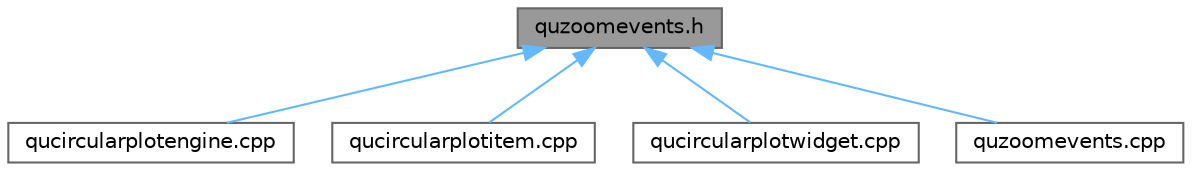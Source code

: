 digraph "quzoomevents.h"
{
 // LATEX_PDF_SIZE
  bgcolor="transparent";
  edge [fontname=Helvetica,fontsize=10,labelfontname=Helvetica,labelfontsize=10];
  node [fontname=Helvetica,fontsize=10,shape=box,height=0.2,width=0.4];
  Node1 [label="quzoomevents.h",height=0.2,width=0.4,color="gray40", fillcolor="grey60", style="filled", fontcolor="black",tooltip=" "];
  Node1 -> Node2 [dir="back",color="steelblue1",style="solid"];
  Node2 [label="qucircularplotengine.cpp",height=0.2,width=0.4,color="grey40", fillcolor="white", style="filled",URL="$qucircularplotengine_8cpp.html",tooltip=" "];
  Node1 -> Node3 [dir="back",color="steelblue1",style="solid"];
  Node3 [label="qucircularplotitem.cpp",height=0.2,width=0.4,color="grey40", fillcolor="white", style="filled",URL="$qucircularplotitem_8cpp.html",tooltip=" "];
  Node1 -> Node4 [dir="back",color="steelblue1",style="solid"];
  Node4 [label="qucircularplotwidget.cpp",height=0.2,width=0.4,color="grey40", fillcolor="white", style="filled",URL="$qucircularplotwidget_8cpp.html",tooltip=" "];
  Node1 -> Node5 [dir="back",color="steelblue1",style="solid"];
  Node5 [label="quzoomevents.cpp",height=0.2,width=0.4,color="grey40", fillcolor="white", style="filled",URL="$quzoomevents_8cpp.html",tooltip=" "];
}
